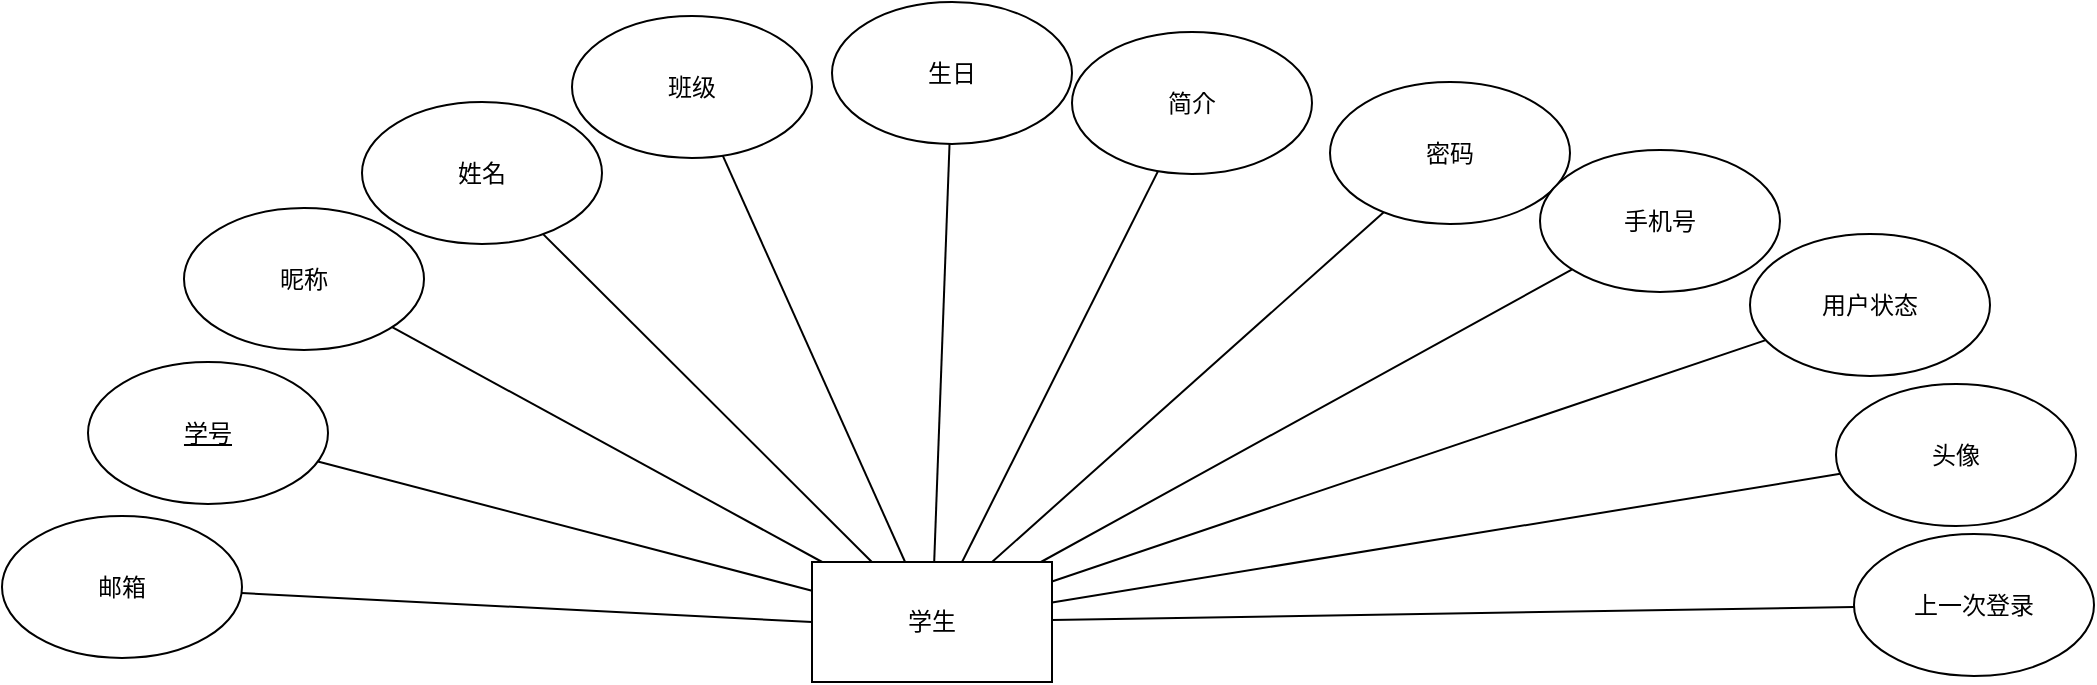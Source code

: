 <mxfile version="22.0.8" type="github">
  <diagram id="C5RBs43oDa-KdzZeNtuy" name="Page-1">
    <mxGraphModel dx="1336" dy="550" grid="0" gridSize="10" guides="1" tooltips="1" connect="1" arrows="1" fold="1" page="0" pageScale="1" pageWidth="827" pageHeight="1169" math="0" shadow="0">
      <root>
        <mxCell id="WIyWlLk6GJQsqaUBKTNV-0" />
        <mxCell id="WIyWlLk6GJQsqaUBKTNV-1" parent="WIyWlLk6GJQsqaUBKTNV-0" />
        <mxCell id="WR9GNhOOZ-P0cfF0XdGt-2" style="rounded=0;orthogonalLoop=1;jettySize=auto;html=1;endArrow=none;endFill=0;" edge="1" parent="WIyWlLk6GJQsqaUBKTNV-1" source="WR9GNhOOZ-P0cfF0XdGt-0" target="WR9GNhOOZ-P0cfF0XdGt-1">
          <mxGeometry relative="1" as="geometry" />
        </mxCell>
        <mxCell id="WR9GNhOOZ-P0cfF0XdGt-0" value="学号" style="ellipse;whiteSpace=wrap;html=1;fontStyle=4" vertex="1" parent="WIyWlLk6GJQsqaUBKTNV-1">
          <mxGeometry x="-292" y="347" width="120" height="71" as="geometry" />
        </mxCell>
        <mxCell id="WR9GNhOOZ-P0cfF0XdGt-1" value="学生" style="rounded=0;whiteSpace=wrap;html=1;" vertex="1" parent="WIyWlLk6GJQsqaUBKTNV-1">
          <mxGeometry x="70" y="447" width="120" height="60" as="geometry" />
        </mxCell>
        <mxCell id="WR9GNhOOZ-P0cfF0XdGt-4" style="edgeStyle=none;shape=connector;rounded=0;orthogonalLoop=1;jettySize=auto;html=1;labelBackgroundColor=default;strokeColor=default;align=center;verticalAlign=middle;fontFamily=Helvetica;fontSize=11;fontColor=default;endArrow=none;endFill=0;" edge="1" parent="WIyWlLk6GJQsqaUBKTNV-1" source="WR9GNhOOZ-P0cfF0XdGt-3" target="WR9GNhOOZ-P0cfF0XdGt-1">
          <mxGeometry relative="1" as="geometry" />
        </mxCell>
        <mxCell id="WR9GNhOOZ-P0cfF0XdGt-3" value="昵称" style="ellipse;whiteSpace=wrap;html=1;" vertex="1" parent="WIyWlLk6GJQsqaUBKTNV-1">
          <mxGeometry x="-244" y="270" width="120" height="71" as="geometry" />
        </mxCell>
        <mxCell id="WR9GNhOOZ-P0cfF0XdGt-6" style="edgeStyle=none;shape=connector;rounded=0;orthogonalLoop=1;jettySize=auto;html=1;labelBackgroundColor=default;strokeColor=default;align=center;verticalAlign=middle;fontFamily=Helvetica;fontSize=11;fontColor=default;endArrow=none;endFill=0;" edge="1" parent="WIyWlLk6GJQsqaUBKTNV-1" source="WR9GNhOOZ-P0cfF0XdGt-5" target="WR9GNhOOZ-P0cfF0XdGt-1">
          <mxGeometry relative="1" as="geometry" />
        </mxCell>
        <mxCell id="WR9GNhOOZ-P0cfF0XdGt-5" value="姓名" style="ellipse;whiteSpace=wrap;html=1;" vertex="1" parent="WIyWlLk6GJQsqaUBKTNV-1">
          <mxGeometry x="-155" y="217" width="120" height="71" as="geometry" />
        </mxCell>
        <mxCell id="WR9GNhOOZ-P0cfF0XdGt-12" style="edgeStyle=none;shape=connector;rounded=0;orthogonalLoop=1;jettySize=auto;html=1;labelBackgroundColor=default;strokeColor=default;align=center;verticalAlign=middle;fontFamily=Helvetica;fontSize=11;fontColor=default;endArrow=none;endFill=0;" edge="1" parent="WIyWlLk6GJQsqaUBKTNV-1" source="WR9GNhOOZ-P0cfF0XdGt-7" target="WR9GNhOOZ-P0cfF0XdGt-1">
          <mxGeometry relative="1" as="geometry" />
        </mxCell>
        <mxCell id="WR9GNhOOZ-P0cfF0XdGt-7" value="班级" style="ellipse;whiteSpace=wrap;html=1;" vertex="1" parent="WIyWlLk6GJQsqaUBKTNV-1">
          <mxGeometry x="-50" y="174" width="120" height="71" as="geometry" />
        </mxCell>
        <mxCell id="WR9GNhOOZ-P0cfF0XdGt-13" style="edgeStyle=none;shape=connector;rounded=0;orthogonalLoop=1;jettySize=auto;html=1;labelBackgroundColor=default;strokeColor=default;align=center;verticalAlign=middle;fontFamily=Helvetica;fontSize=11;fontColor=default;endArrow=none;endFill=0;" edge="1" parent="WIyWlLk6GJQsqaUBKTNV-1" source="WR9GNhOOZ-P0cfF0XdGt-9" target="WR9GNhOOZ-P0cfF0XdGt-1">
          <mxGeometry relative="1" as="geometry" />
        </mxCell>
        <mxCell id="WR9GNhOOZ-P0cfF0XdGt-9" value="生日" style="ellipse;whiteSpace=wrap;html=1;" vertex="1" parent="WIyWlLk6GJQsqaUBKTNV-1">
          <mxGeometry x="80" y="167" width="120" height="71" as="geometry" />
        </mxCell>
        <mxCell id="WR9GNhOOZ-P0cfF0XdGt-15" style="edgeStyle=none;shape=connector;rounded=0;orthogonalLoop=1;jettySize=auto;html=1;labelBackgroundColor=default;strokeColor=default;align=center;verticalAlign=middle;fontFamily=Helvetica;fontSize=11;fontColor=default;endArrow=none;endFill=0;" edge="1" parent="WIyWlLk6GJQsqaUBKTNV-1" source="WR9GNhOOZ-P0cfF0XdGt-14" target="WR9GNhOOZ-P0cfF0XdGt-1">
          <mxGeometry relative="1" as="geometry" />
        </mxCell>
        <mxCell id="WR9GNhOOZ-P0cfF0XdGt-14" value="简介" style="ellipse;whiteSpace=wrap;html=1;" vertex="1" parent="WIyWlLk6GJQsqaUBKTNV-1">
          <mxGeometry x="200" y="182" width="120" height="71" as="geometry" />
        </mxCell>
        <mxCell id="WR9GNhOOZ-P0cfF0XdGt-17" style="edgeStyle=none;shape=connector;rounded=0;orthogonalLoop=1;jettySize=auto;html=1;entryX=0.75;entryY=0;entryDx=0;entryDy=0;labelBackgroundColor=default;strokeColor=default;align=center;verticalAlign=middle;fontFamily=Helvetica;fontSize=11;fontColor=default;endArrow=none;endFill=0;" edge="1" parent="WIyWlLk6GJQsqaUBKTNV-1" source="WR9GNhOOZ-P0cfF0XdGt-16" target="WR9GNhOOZ-P0cfF0XdGt-1">
          <mxGeometry relative="1" as="geometry" />
        </mxCell>
        <mxCell id="WR9GNhOOZ-P0cfF0XdGt-16" value="密码" style="ellipse;whiteSpace=wrap;html=1;" vertex="1" parent="WIyWlLk6GJQsqaUBKTNV-1">
          <mxGeometry x="329" y="207" width="120" height="71" as="geometry" />
        </mxCell>
        <mxCell id="WR9GNhOOZ-P0cfF0XdGt-19" style="edgeStyle=none;shape=connector;rounded=0;orthogonalLoop=1;jettySize=auto;html=1;labelBackgroundColor=default;strokeColor=default;align=center;verticalAlign=middle;fontFamily=Helvetica;fontSize=11;fontColor=default;endArrow=none;endFill=0;" edge="1" parent="WIyWlLk6GJQsqaUBKTNV-1" source="WR9GNhOOZ-P0cfF0XdGt-18" target="WR9GNhOOZ-P0cfF0XdGt-1">
          <mxGeometry relative="1" as="geometry" />
        </mxCell>
        <mxCell id="WR9GNhOOZ-P0cfF0XdGt-18" value="手机号" style="ellipse;whiteSpace=wrap;html=1;" vertex="1" parent="WIyWlLk6GJQsqaUBKTNV-1">
          <mxGeometry x="434" y="241" width="120" height="71" as="geometry" />
        </mxCell>
        <mxCell id="WR9GNhOOZ-P0cfF0XdGt-21" style="edgeStyle=none;shape=connector;rounded=0;orthogonalLoop=1;jettySize=auto;html=1;labelBackgroundColor=default;strokeColor=default;align=center;verticalAlign=middle;fontFamily=Helvetica;fontSize=11;fontColor=default;endArrow=none;endFill=0;" edge="1" parent="WIyWlLk6GJQsqaUBKTNV-1" source="WR9GNhOOZ-P0cfF0XdGt-20" target="WR9GNhOOZ-P0cfF0XdGt-1">
          <mxGeometry relative="1" as="geometry" />
        </mxCell>
        <mxCell id="WR9GNhOOZ-P0cfF0XdGt-20" value="用户状态" style="ellipse;whiteSpace=wrap;html=1;" vertex="1" parent="WIyWlLk6GJQsqaUBKTNV-1">
          <mxGeometry x="539" y="283" width="120" height="71" as="geometry" />
        </mxCell>
        <mxCell id="WR9GNhOOZ-P0cfF0XdGt-23" style="edgeStyle=none;shape=connector;rounded=0;orthogonalLoop=1;jettySize=auto;html=1;labelBackgroundColor=default;strokeColor=default;align=center;verticalAlign=middle;fontFamily=Helvetica;fontSize=11;fontColor=default;endArrow=none;endFill=0;" edge="1" parent="WIyWlLk6GJQsqaUBKTNV-1" source="WR9GNhOOZ-P0cfF0XdGt-22" target="WR9GNhOOZ-P0cfF0XdGt-1">
          <mxGeometry relative="1" as="geometry" />
        </mxCell>
        <mxCell id="WR9GNhOOZ-P0cfF0XdGt-22" value="头像" style="ellipse;whiteSpace=wrap;html=1;" vertex="1" parent="WIyWlLk6GJQsqaUBKTNV-1">
          <mxGeometry x="582" y="358" width="120" height="71" as="geometry" />
        </mxCell>
        <mxCell id="WR9GNhOOZ-P0cfF0XdGt-27" style="edgeStyle=none;shape=connector;rounded=0;orthogonalLoop=1;jettySize=auto;html=1;entryX=0;entryY=0.5;entryDx=0;entryDy=0;labelBackgroundColor=default;strokeColor=default;align=center;verticalAlign=middle;fontFamily=Helvetica;fontSize=11;fontColor=default;endArrow=none;endFill=0;" edge="1" parent="WIyWlLk6GJQsqaUBKTNV-1" source="WR9GNhOOZ-P0cfF0XdGt-26" target="WR9GNhOOZ-P0cfF0XdGt-1">
          <mxGeometry relative="1" as="geometry" />
        </mxCell>
        <mxCell id="WR9GNhOOZ-P0cfF0XdGt-26" value="邮箱" style="ellipse;whiteSpace=wrap;html=1;" vertex="1" parent="WIyWlLk6GJQsqaUBKTNV-1">
          <mxGeometry x="-335" y="424" width="120" height="71" as="geometry" />
        </mxCell>
        <mxCell id="WR9GNhOOZ-P0cfF0XdGt-29" style="edgeStyle=none;shape=connector;rounded=0;orthogonalLoop=1;jettySize=auto;html=1;labelBackgroundColor=default;strokeColor=default;align=center;verticalAlign=middle;fontFamily=Helvetica;fontSize=11;fontColor=default;endArrow=none;endFill=0;" edge="1" parent="WIyWlLk6GJQsqaUBKTNV-1" source="WR9GNhOOZ-P0cfF0XdGt-28" target="WR9GNhOOZ-P0cfF0XdGt-1">
          <mxGeometry relative="1" as="geometry">
            <mxPoint x="193" y="485" as="targetPoint" />
          </mxGeometry>
        </mxCell>
        <mxCell id="WR9GNhOOZ-P0cfF0XdGt-28" value="上一次登录" style="ellipse;whiteSpace=wrap;html=1;" vertex="1" parent="WIyWlLk6GJQsqaUBKTNV-1">
          <mxGeometry x="591" y="433" width="120" height="71" as="geometry" />
        </mxCell>
      </root>
    </mxGraphModel>
  </diagram>
</mxfile>

